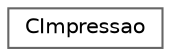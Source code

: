 digraph "Graphical Class Hierarchy"
{
 // LATEX_PDF_SIZE
  bgcolor="transparent";
  edge [fontname=Helvetica,fontsize=10,labelfontname=Helvetica,labelfontsize=10];
  node [fontname=Helvetica,fontsize=10,shape=box,height=0.2,width=0.4];
  rankdir="LR";
  Node0 [id="Node000000",label="CImpressao",height=0.2,width=0.4,color="grey40", fillcolor="white", style="filled",URL="$class_c_impressao.html",tooltip=" "];
}
